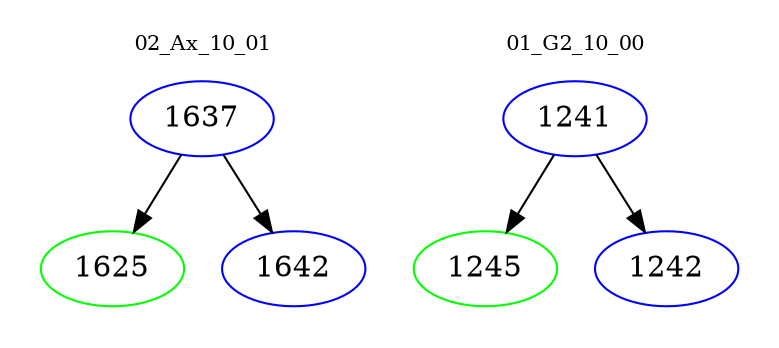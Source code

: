 digraph{
subgraph cluster_0 {
color = white
label = "02_Ax_10_01";
fontsize=10;
T0_1637 [label="1637", color="blue"]
T0_1637 -> T0_1625 [color="black"]
T0_1625 [label="1625", color="green"]
T0_1637 -> T0_1642 [color="black"]
T0_1642 [label="1642", color="blue"]
}
subgraph cluster_1 {
color = white
label = "01_G2_10_00";
fontsize=10;
T1_1241 [label="1241", color="blue"]
T1_1241 -> T1_1245 [color="black"]
T1_1245 [label="1245", color="green"]
T1_1241 -> T1_1242 [color="black"]
T1_1242 [label="1242", color="blue"]
}
}
